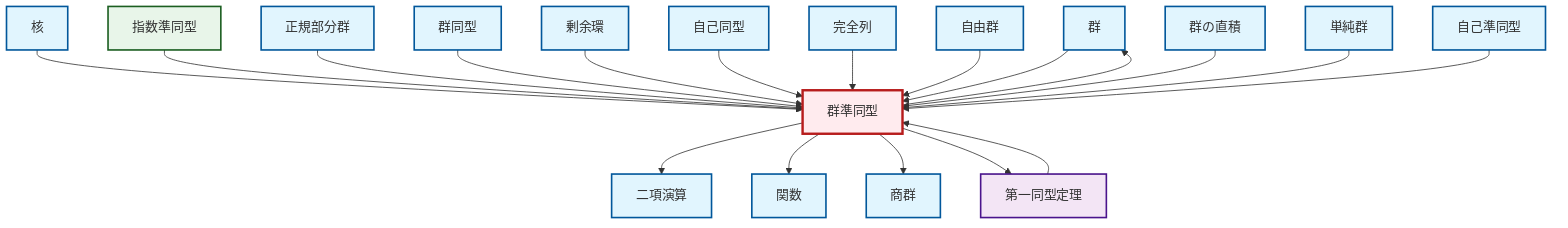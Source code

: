 graph TD
    classDef definition fill:#e1f5fe,stroke:#01579b,stroke-width:2px
    classDef theorem fill:#f3e5f5,stroke:#4a148c,stroke-width:2px
    classDef axiom fill:#fff3e0,stroke:#e65100,stroke-width:2px
    classDef example fill:#e8f5e9,stroke:#1b5e20,stroke-width:2px
    classDef current fill:#ffebee,stroke:#b71c1c,stroke-width:3px
    def-group["群"]:::definition
    def-endomorphism["自己準同型"]:::definition
    def-normal-subgroup["正規部分群"]:::definition
    def-function["関数"]:::definition
    def-quotient-group["商群"]:::definition
    def-free-group["自由群"]:::definition
    def-kernel["核"]:::definition
    def-isomorphism["群同型"]:::definition
    def-direct-product["群の直積"]:::definition
    def-homomorphism["群準同型"]:::definition
    def-automorphism["自己同型"]:::definition
    def-exact-sequence["完全列"]:::definition
    def-simple-group["単純群"]:::definition
    def-binary-operation["二項演算"]:::definition
    thm-first-isomorphism["第一同型定理"]:::theorem
    ex-exponential-homomorphism["指数準同型"]:::example
    def-quotient-ring["剰余環"]:::definition
    def-kernel --> def-homomorphism
    thm-first-isomorphism --> def-homomorphism
    def-homomorphism --> def-binary-operation
    ex-exponential-homomorphism --> def-homomorphism
    def-normal-subgroup --> def-homomorphism
    def-isomorphism --> def-homomorphism
    def-quotient-ring --> def-homomorphism
    def-homomorphism --> def-group
    def-homomorphism --> def-function
    def-group --> def-homomorphism
    def-automorphism --> def-homomorphism
    def-exact-sequence --> def-homomorphism
    def-homomorphism --> def-quotient-group
    def-free-group --> def-homomorphism
    def-direct-product --> def-homomorphism
    def-simple-group --> def-homomorphism
    def-endomorphism --> def-homomorphism
    def-homomorphism --> thm-first-isomorphism
    class def-homomorphism current